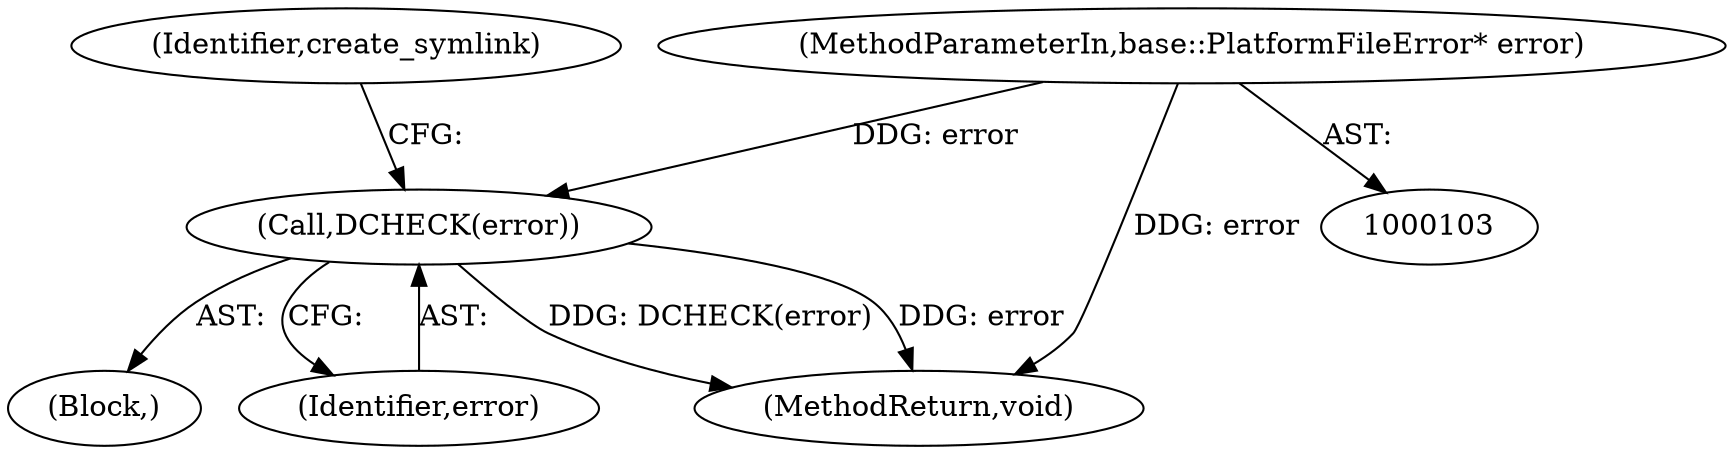 digraph "0_Chrome_baef1ffd73db183ca50c854e1779ed7f6e5100a8_2@pointer" {
"1000107" [label="(MethodParameterIn,base::PlatformFileError* error)"];
"1000110" [label="(Call,DCHECK(error))"];
"1000108" [label="(Block,)"];
"1000110" [label="(Call,DCHECK(error))"];
"1000111" [label="(Identifier,error)"];
"1000117" [label="(Identifier,create_symlink)"];
"1000239" [label="(MethodReturn,void)"];
"1000107" [label="(MethodParameterIn,base::PlatformFileError* error)"];
"1000107" -> "1000103"  [label="AST: "];
"1000107" -> "1000239"  [label="DDG: error"];
"1000107" -> "1000110"  [label="DDG: error"];
"1000110" -> "1000108"  [label="AST: "];
"1000110" -> "1000111"  [label="CFG: "];
"1000111" -> "1000110"  [label="AST: "];
"1000117" -> "1000110"  [label="CFG: "];
"1000110" -> "1000239"  [label="DDG: DCHECK(error)"];
"1000110" -> "1000239"  [label="DDG: error"];
}
